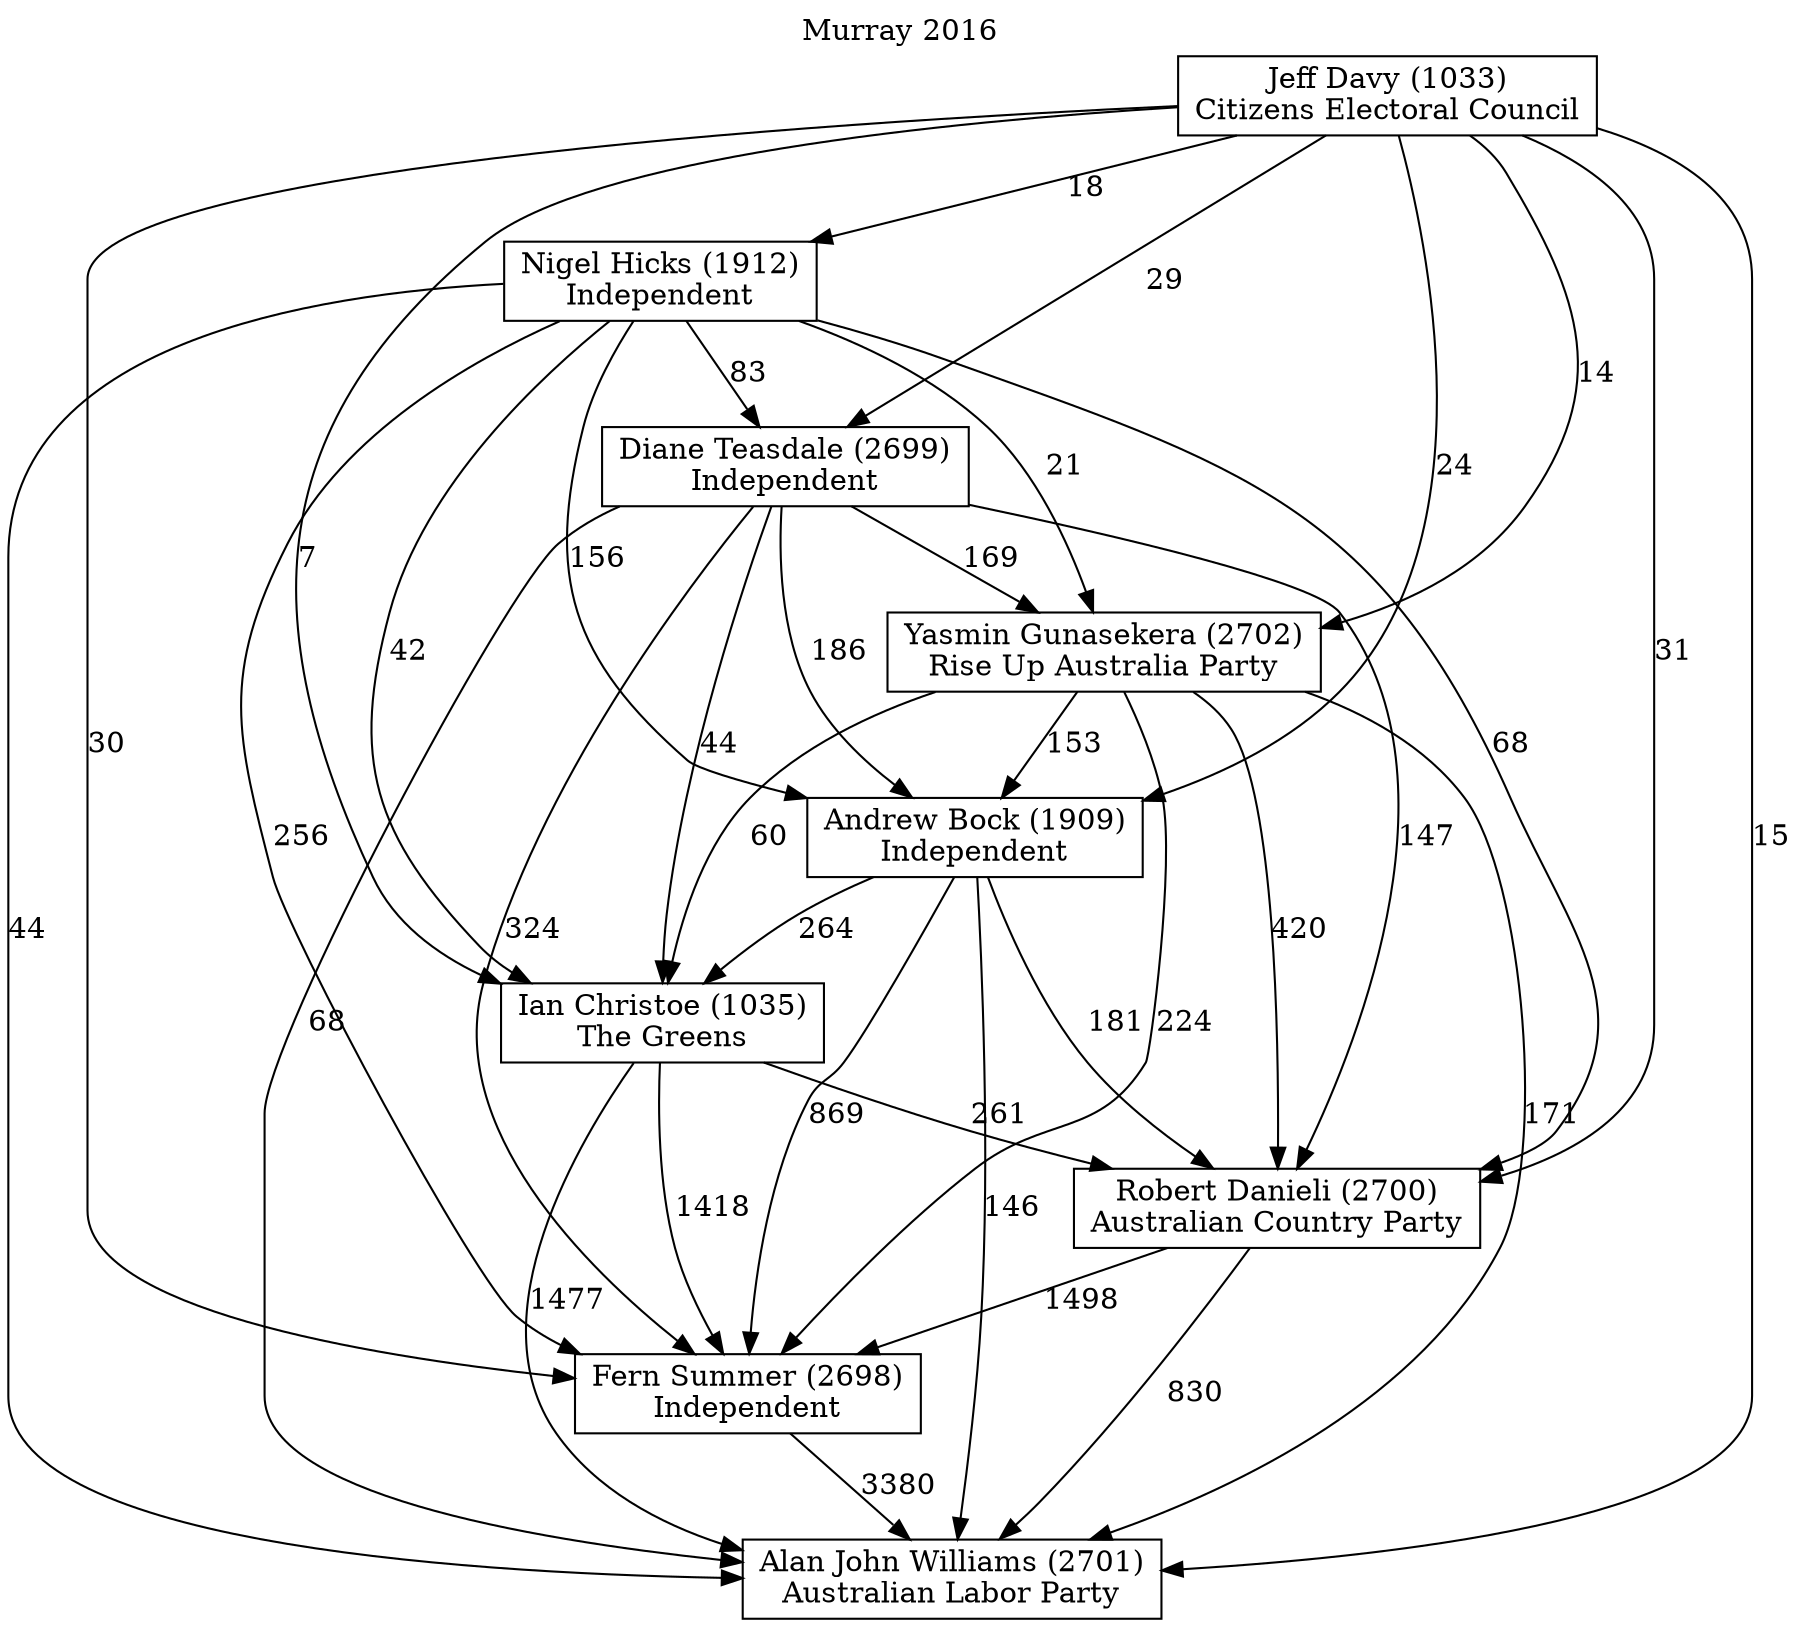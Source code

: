 // House preference flow
digraph "Alan John Williams (2701)_Murray_2016" {
	graph [label="Murray 2016" labelloc=t mclimit=10]
	node [shape=box]
	"Alan John Williams (2701)" [label="Alan John Williams (2701)
Australian Labor Party"]
	"Andrew Bock (1909)" [label="Andrew Bock (1909)
Independent"]
	"Diane Teasdale (2699)" [label="Diane Teasdale (2699)
Independent"]
	"Fern Summer (2698)" [label="Fern Summer (2698)
Independent"]
	"Ian Christoe (1035)" [label="Ian Christoe (1035)
The Greens"]
	"Jeff Davy (1033)" [label="Jeff Davy (1033)
Citizens Electoral Council"]
	"Nigel Hicks (1912)" [label="Nigel Hicks (1912)
Independent"]
	"Robert Danieli (2700)" [label="Robert Danieli (2700)
Australian Country Party"]
	"Yasmin Gunasekera (2702)" [label="Yasmin Gunasekera (2702)
Rise Up Australia Party"]
	"Andrew Bock (1909)" -> "Alan John Williams (2701)" [label=146]
	"Andrew Bock (1909)" -> "Fern Summer (2698)" [label=869]
	"Andrew Bock (1909)" -> "Ian Christoe (1035)" [label=264]
	"Andrew Bock (1909)" -> "Robert Danieli (2700)" [label=181]
	"Diane Teasdale (2699)" -> "Alan John Williams (2701)" [label=68]
	"Diane Teasdale (2699)" -> "Andrew Bock (1909)" [label=186]
	"Diane Teasdale (2699)" -> "Fern Summer (2698)" [label=324]
	"Diane Teasdale (2699)" -> "Ian Christoe (1035)" [label=44]
	"Diane Teasdale (2699)" -> "Robert Danieli (2700)" [label=147]
	"Diane Teasdale (2699)" -> "Yasmin Gunasekera (2702)" [label=169]
	"Fern Summer (2698)" -> "Alan John Williams (2701)" [label=3380]
	"Ian Christoe (1035)" -> "Alan John Williams (2701)" [label=1477]
	"Ian Christoe (1035)" -> "Fern Summer (2698)" [label=1418]
	"Ian Christoe (1035)" -> "Robert Danieli (2700)" [label=261]
	"Jeff Davy (1033)" -> "Alan John Williams (2701)" [label=15]
	"Jeff Davy (1033)" -> "Andrew Bock (1909)" [label=24]
	"Jeff Davy (1033)" -> "Diane Teasdale (2699)" [label=29]
	"Jeff Davy (1033)" -> "Fern Summer (2698)" [label=30]
	"Jeff Davy (1033)" -> "Ian Christoe (1035)" [label=7]
	"Jeff Davy (1033)" -> "Nigel Hicks (1912)" [label=18]
	"Jeff Davy (1033)" -> "Robert Danieli (2700)" [label=31]
	"Jeff Davy (1033)" -> "Yasmin Gunasekera (2702)" [label=14]
	"Nigel Hicks (1912)" -> "Alan John Williams (2701)" [label=44]
	"Nigel Hicks (1912)" -> "Andrew Bock (1909)" [label=156]
	"Nigel Hicks (1912)" -> "Diane Teasdale (2699)" [label=83]
	"Nigel Hicks (1912)" -> "Fern Summer (2698)" [label=256]
	"Nigel Hicks (1912)" -> "Ian Christoe (1035)" [label=42]
	"Nigel Hicks (1912)" -> "Robert Danieli (2700)" [label=68]
	"Nigel Hicks (1912)" -> "Yasmin Gunasekera (2702)" [label=21]
	"Robert Danieli (2700)" -> "Alan John Williams (2701)" [label=830]
	"Robert Danieli (2700)" -> "Fern Summer (2698)" [label=1498]
	"Yasmin Gunasekera (2702)" -> "Alan John Williams (2701)" [label=171]
	"Yasmin Gunasekera (2702)" -> "Andrew Bock (1909)" [label=153]
	"Yasmin Gunasekera (2702)" -> "Fern Summer (2698)" [label=224]
	"Yasmin Gunasekera (2702)" -> "Ian Christoe (1035)" [label=60]
	"Yasmin Gunasekera (2702)" -> "Robert Danieli (2700)" [label=420]
}
